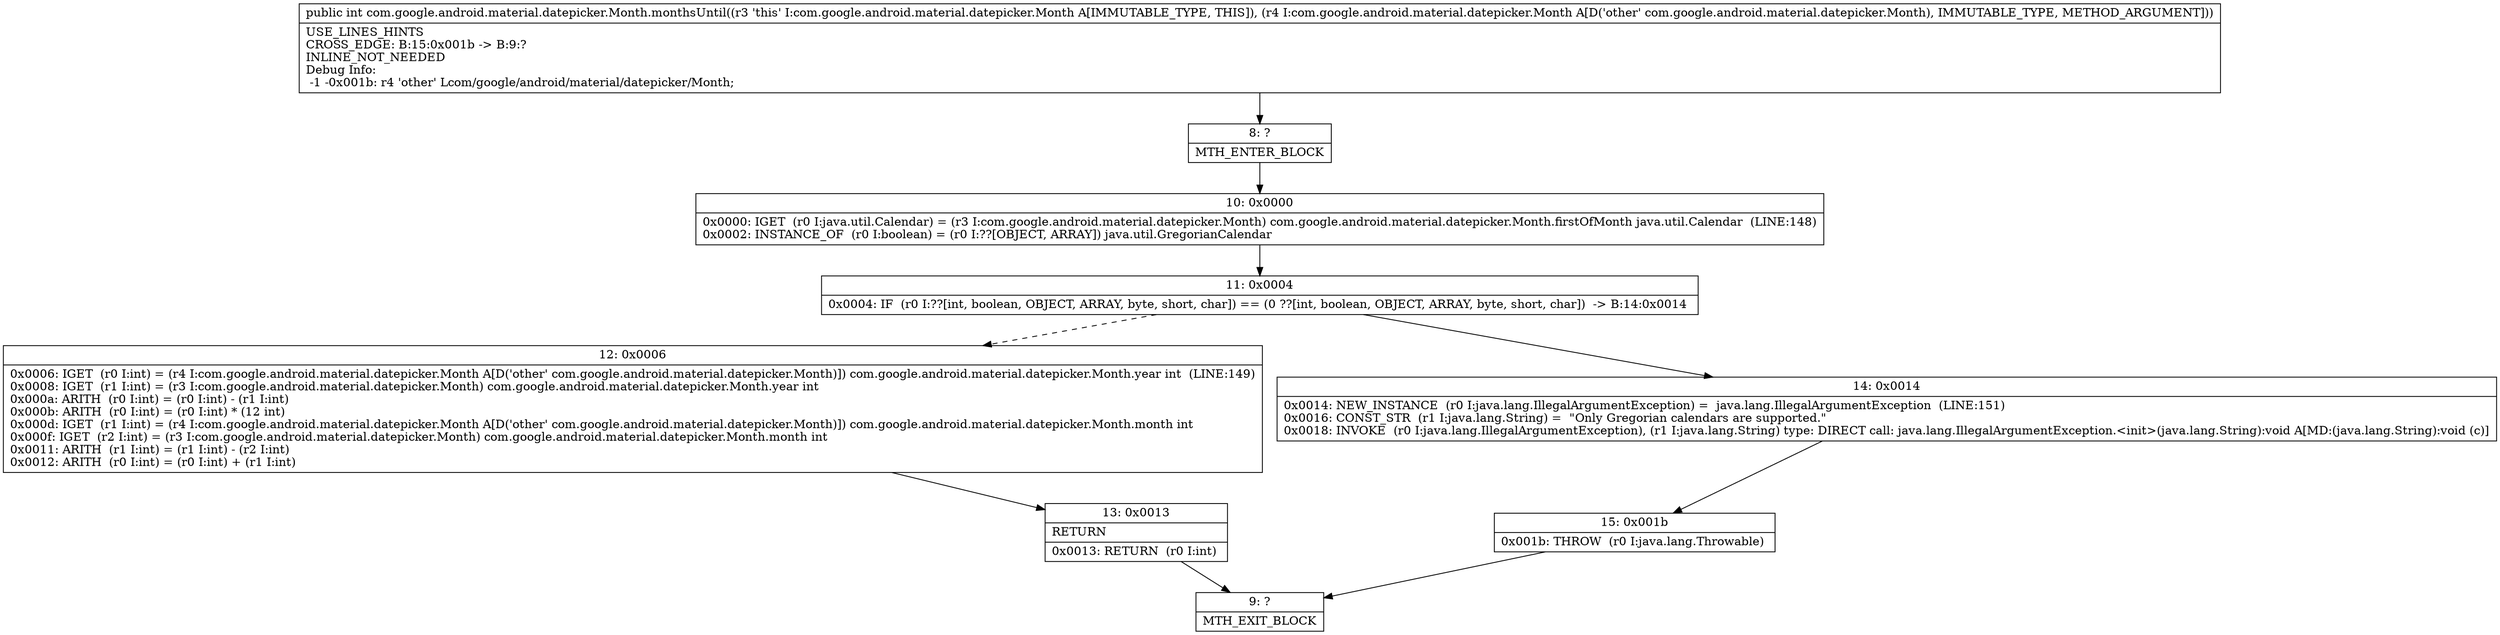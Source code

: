 digraph "CFG forcom.google.android.material.datepicker.Month.monthsUntil(Lcom\/google\/android\/material\/datepicker\/Month;)I" {
Node_8 [shape=record,label="{8\:\ ?|MTH_ENTER_BLOCK\l}"];
Node_10 [shape=record,label="{10\:\ 0x0000|0x0000: IGET  (r0 I:java.util.Calendar) = (r3 I:com.google.android.material.datepicker.Month) com.google.android.material.datepicker.Month.firstOfMonth java.util.Calendar  (LINE:148)\l0x0002: INSTANCE_OF  (r0 I:boolean) = (r0 I:??[OBJECT, ARRAY]) java.util.GregorianCalendar \l}"];
Node_11 [shape=record,label="{11\:\ 0x0004|0x0004: IF  (r0 I:??[int, boolean, OBJECT, ARRAY, byte, short, char]) == (0 ??[int, boolean, OBJECT, ARRAY, byte, short, char])  \-\> B:14:0x0014 \l}"];
Node_12 [shape=record,label="{12\:\ 0x0006|0x0006: IGET  (r0 I:int) = (r4 I:com.google.android.material.datepicker.Month A[D('other' com.google.android.material.datepicker.Month)]) com.google.android.material.datepicker.Month.year int  (LINE:149)\l0x0008: IGET  (r1 I:int) = (r3 I:com.google.android.material.datepicker.Month) com.google.android.material.datepicker.Month.year int \l0x000a: ARITH  (r0 I:int) = (r0 I:int) \- (r1 I:int) \l0x000b: ARITH  (r0 I:int) = (r0 I:int) * (12 int) \l0x000d: IGET  (r1 I:int) = (r4 I:com.google.android.material.datepicker.Month A[D('other' com.google.android.material.datepicker.Month)]) com.google.android.material.datepicker.Month.month int \l0x000f: IGET  (r2 I:int) = (r3 I:com.google.android.material.datepicker.Month) com.google.android.material.datepicker.Month.month int \l0x0011: ARITH  (r1 I:int) = (r1 I:int) \- (r2 I:int) \l0x0012: ARITH  (r0 I:int) = (r0 I:int) + (r1 I:int) \l}"];
Node_13 [shape=record,label="{13\:\ 0x0013|RETURN\l|0x0013: RETURN  (r0 I:int) \l}"];
Node_9 [shape=record,label="{9\:\ ?|MTH_EXIT_BLOCK\l}"];
Node_14 [shape=record,label="{14\:\ 0x0014|0x0014: NEW_INSTANCE  (r0 I:java.lang.IllegalArgumentException) =  java.lang.IllegalArgumentException  (LINE:151)\l0x0016: CONST_STR  (r1 I:java.lang.String) =  \"Only Gregorian calendars are supported.\" \l0x0018: INVOKE  (r0 I:java.lang.IllegalArgumentException), (r1 I:java.lang.String) type: DIRECT call: java.lang.IllegalArgumentException.\<init\>(java.lang.String):void A[MD:(java.lang.String):void (c)]\l}"];
Node_15 [shape=record,label="{15\:\ 0x001b|0x001b: THROW  (r0 I:java.lang.Throwable) \l}"];
MethodNode[shape=record,label="{public int com.google.android.material.datepicker.Month.monthsUntil((r3 'this' I:com.google.android.material.datepicker.Month A[IMMUTABLE_TYPE, THIS]), (r4 I:com.google.android.material.datepicker.Month A[D('other' com.google.android.material.datepicker.Month), IMMUTABLE_TYPE, METHOD_ARGUMENT]))  | USE_LINES_HINTS\lCROSS_EDGE: B:15:0x001b \-\> B:9:?\lINLINE_NOT_NEEDED\lDebug Info:\l  \-1 \-0x001b: r4 'other' Lcom\/google\/android\/material\/datepicker\/Month;\l}"];
MethodNode -> Node_8;Node_8 -> Node_10;
Node_10 -> Node_11;
Node_11 -> Node_12[style=dashed];
Node_11 -> Node_14;
Node_12 -> Node_13;
Node_13 -> Node_9;
Node_14 -> Node_15;
Node_15 -> Node_9;
}

